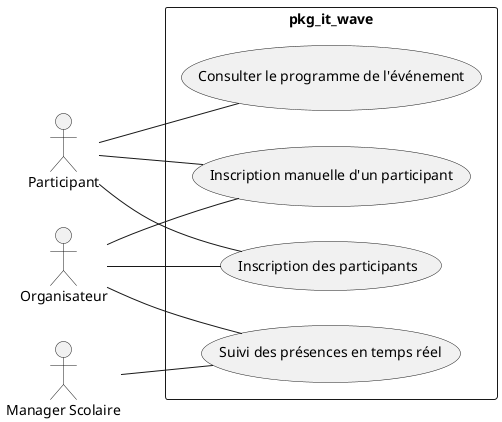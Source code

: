 @startuml

left to right direction

actor "Participant" as Participant
actor "Organisateur" as Organisateur
actor "Manager Scolaire" as Manager
rectangle pkg_it_wave {
  usecase "Inscription des participants" as uc1
  usecase "Inscription manuelle d'un participant" as uc2
  usecase "Consulter le programme de l'événement" as uc3
  usecase "Suivi des présences en temps réel" as uc4


}
' Participant use cases

Participant -- uc1
Participant -- uc2
Participant -- uc3

' Organisateur use cases
Organisateur -- uc1
Organisateur -- uc4
Organisateur -- uc2

' Manager Scolaire use cases
Manager -- uc4



@enduml